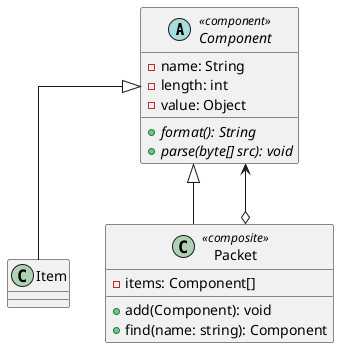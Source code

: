 @startuml

skinparam linetype ortho

abstract class Component <<component>>{
  - name: String
  - length: int
  - value: Object
  + {abstract} format(): String
  + {abstract} parse(byte[] src): void
}

class Item extends Component {
}

class Packet <<composite>> extends Component {
  - items: Component[]
  + add(Component): void
  + find(name: string): Component
}

Packet o-up-> Component

@enduml